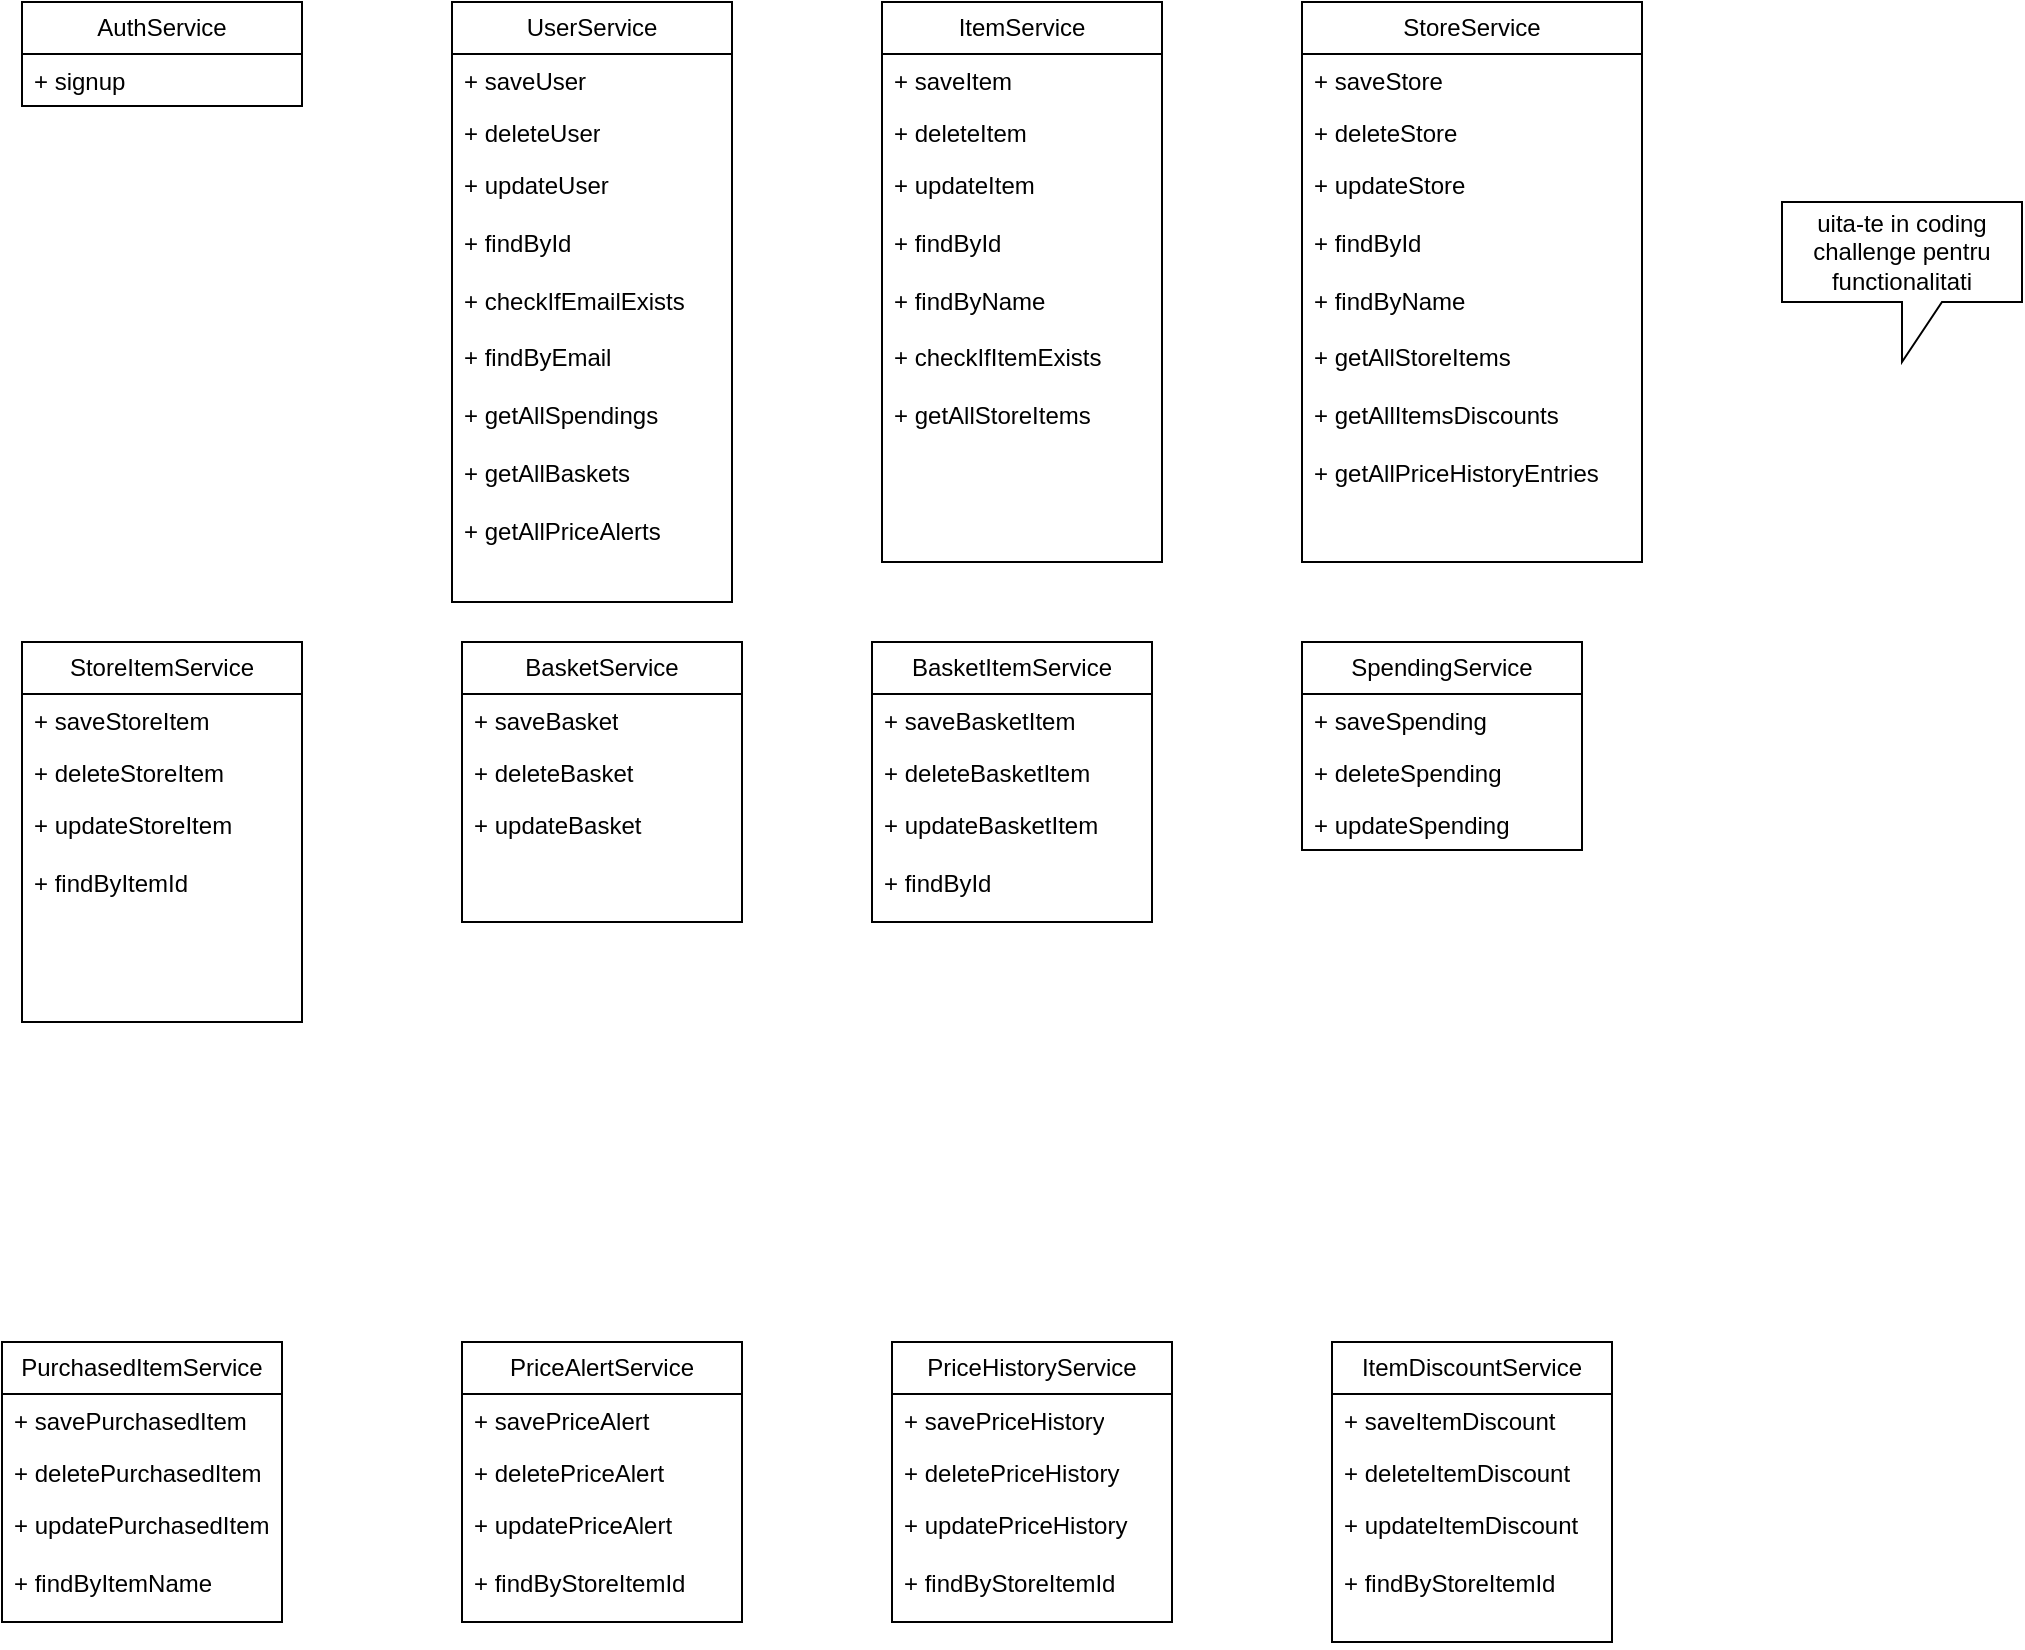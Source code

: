 <mxfile version="27.0.3">
  <diagram name="Page-1" id="W4KxuuQw2pulnPdlfxXu">
    <mxGraphModel dx="1033" dy="677" grid="1" gridSize="10" guides="1" tooltips="1" connect="1" arrows="1" fold="1" page="1" pageScale="1" pageWidth="850" pageHeight="1100" math="0" shadow="0">
      <root>
        <mxCell id="0" />
        <mxCell id="1" parent="0" />
        <mxCell id="ZClThjMRGNY7eiNdOmdP-1" value="AuthService" style="swimlane;fontStyle=0;childLayout=stackLayout;horizontal=1;startSize=26;fillColor=none;horizontalStack=0;resizeParent=1;resizeParentMax=0;resizeLast=0;collapsible=1;marginBottom=0;whiteSpace=wrap;html=1;" parent="1" vertex="1">
          <mxGeometry x="140" y="90" width="140" height="52" as="geometry" />
        </mxCell>
        <mxCell id="ZClThjMRGNY7eiNdOmdP-3" value="+ signup" style="text;strokeColor=none;fillColor=none;align=left;verticalAlign=top;spacingLeft=4;spacingRight=4;overflow=hidden;rotatable=0;points=[[0,0.5],[1,0.5]];portConstraint=eastwest;whiteSpace=wrap;html=1;" parent="ZClThjMRGNY7eiNdOmdP-1" vertex="1">
          <mxGeometry y="26" width="140" height="26" as="geometry" />
        </mxCell>
        <mxCell id="ZClThjMRGNY7eiNdOmdP-5" value="UserService" style="swimlane;fontStyle=0;childLayout=stackLayout;horizontal=1;startSize=26;fillColor=none;horizontalStack=0;resizeParent=1;resizeParentMax=0;resizeLast=0;collapsible=1;marginBottom=0;whiteSpace=wrap;html=1;" parent="1" vertex="1">
          <mxGeometry x="355" y="90" width="140" height="300" as="geometry" />
        </mxCell>
        <mxCell id="ZClThjMRGNY7eiNdOmdP-6" value="+ saveUser" style="text;strokeColor=none;fillColor=none;align=left;verticalAlign=top;spacingLeft=4;spacingRight=4;overflow=hidden;rotatable=0;points=[[0,0.5],[1,0.5]];portConstraint=eastwest;whiteSpace=wrap;html=1;" parent="ZClThjMRGNY7eiNdOmdP-5" vertex="1">
          <mxGeometry y="26" width="140" height="26" as="geometry" />
        </mxCell>
        <mxCell id="ZClThjMRGNY7eiNdOmdP-7" value="+ deleteUser" style="text;strokeColor=none;fillColor=none;align=left;verticalAlign=top;spacingLeft=4;spacingRight=4;overflow=hidden;rotatable=0;points=[[0,0.5],[1,0.5]];portConstraint=eastwest;whiteSpace=wrap;html=1;" parent="ZClThjMRGNY7eiNdOmdP-5" vertex="1">
          <mxGeometry y="52" width="140" height="26" as="geometry" />
        </mxCell>
        <mxCell id="ZClThjMRGNY7eiNdOmdP-8" value="+ updateUser&lt;div&gt;&lt;br&gt;&lt;/div&gt;&lt;div&gt;+ findById&lt;/div&gt;&lt;div&gt;&lt;br&gt;&lt;/div&gt;&lt;div&gt;+ checkIfEmailExists&lt;/div&gt;&lt;div&gt;&lt;br&gt;&lt;/div&gt;&lt;div&gt;+ findByEmail&lt;/div&gt;&lt;div&gt;&lt;br&gt;&lt;/div&gt;&lt;div&gt;+ getAllSpendings&lt;/div&gt;&lt;div&gt;&lt;br&gt;&lt;/div&gt;&lt;div&gt;+ getAllBaskets&lt;/div&gt;&lt;div&gt;&lt;br&gt;&lt;/div&gt;&lt;div&gt;+ getAllPriceAlerts&lt;/div&gt;&lt;div&gt;&lt;br&gt;&lt;/div&gt;" style="text;strokeColor=none;fillColor=none;align=left;verticalAlign=top;spacingLeft=4;spacingRight=4;overflow=hidden;rotatable=0;points=[[0,0.5],[1,0.5]];portConstraint=eastwest;whiteSpace=wrap;html=1;" parent="ZClThjMRGNY7eiNdOmdP-5" vertex="1">
          <mxGeometry y="78" width="140" height="222" as="geometry" />
        </mxCell>
        <mxCell id="ZClThjMRGNY7eiNdOmdP-9" value="ItemService" style="swimlane;fontStyle=0;childLayout=stackLayout;horizontal=1;startSize=26;fillColor=none;horizontalStack=0;resizeParent=1;resizeParentMax=0;resizeLast=0;collapsible=1;marginBottom=0;whiteSpace=wrap;html=1;" parent="1" vertex="1">
          <mxGeometry x="570" y="90" width="140" height="280" as="geometry" />
        </mxCell>
        <mxCell id="ZClThjMRGNY7eiNdOmdP-10" value="+ saveItem" style="text;strokeColor=none;fillColor=none;align=left;verticalAlign=top;spacingLeft=4;spacingRight=4;overflow=hidden;rotatable=0;points=[[0,0.5],[1,0.5]];portConstraint=eastwest;whiteSpace=wrap;html=1;" parent="ZClThjMRGNY7eiNdOmdP-9" vertex="1">
          <mxGeometry y="26" width="140" height="26" as="geometry" />
        </mxCell>
        <mxCell id="ZClThjMRGNY7eiNdOmdP-11" value="+ deleteItem" style="text;strokeColor=none;fillColor=none;align=left;verticalAlign=top;spacingLeft=4;spacingRight=4;overflow=hidden;rotatable=0;points=[[0,0.5],[1,0.5]];portConstraint=eastwest;whiteSpace=wrap;html=1;" parent="ZClThjMRGNY7eiNdOmdP-9" vertex="1">
          <mxGeometry y="52" width="140" height="26" as="geometry" />
        </mxCell>
        <mxCell id="ZClThjMRGNY7eiNdOmdP-12" value="+ updateItem&lt;div&gt;&lt;br&gt;&lt;div&gt;+ findById&lt;/div&gt;&lt;/div&gt;&lt;div&gt;&lt;br&gt;&lt;/div&gt;&lt;div&gt;+ findByName&lt;/div&gt;&lt;div&gt;&lt;br&gt;&lt;/div&gt;&lt;div&gt;+ checkIfItemExists&lt;/div&gt;&lt;div&gt;&lt;br&gt;&lt;/div&gt;&lt;div&gt;+ getAllStoreItems&lt;/div&gt;" style="text;strokeColor=none;fillColor=none;align=left;verticalAlign=top;spacingLeft=4;spacingRight=4;overflow=hidden;rotatable=0;points=[[0,0.5],[1,0.5]];portConstraint=eastwest;whiteSpace=wrap;html=1;" parent="ZClThjMRGNY7eiNdOmdP-9" vertex="1">
          <mxGeometry y="78" width="140" height="202" as="geometry" />
        </mxCell>
        <mxCell id="ZClThjMRGNY7eiNdOmdP-13" value="StoreService" style="swimlane;fontStyle=0;childLayout=stackLayout;horizontal=1;startSize=26;fillColor=none;horizontalStack=0;resizeParent=1;resizeParentMax=0;resizeLast=0;collapsible=1;marginBottom=0;whiteSpace=wrap;html=1;" parent="1" vertex="1">
          <mxGeometry x="780" y="90" width="170" height="280" as="geometry" />
        </mxCell>
        <mxCell id="ZClThjMRGNY7eiNdOmdP-14" value="+ saveStore" style="text;strokeColor=none;fillColor=none;align=left;verticalAlign=top;spacingLeft=4;spacingRight=4;overflow=hidden;rotatable=0;points=[[0,0.5],[1,0.5]];portConstraint=eastwest;whiteSpace=wrap;html=1;" parent="ZClThjMRGNY7eiNdOmdP-13" vertex="1">
          <mxGeometry y="26" width="170" height="26" as="geometry" />
        </mxCell>
        <mxCell id="ZClThjMRGNY7eiNdOmdP-15" value="+ deleteStore" style="text;strokeColor=none;fillColor=none;align=left;verticalAlign=top;spacingLeft=4;spacingRight=4;overflow=hidden;rotatable=0;points=[[0,0.5],[1,0.5]];portConstraint=eastwest;whiteSpace=wrap;html=1;" parent="ZClThjMRGNY7eiNdOmdP-13" vertex="1">
          <mxGeometry y="52" width="170" height="26" as="geometry" />
        </mxCell>
        <mxCell id="ZClThjMRGNY7eiNdOmdP-16" value="+ updateStore&lt;div&gt;&lt;br&gt;&lt;/div&gt;&lt;div&gt;+ findById&lt;/div&gt;&lt;div&gt;&lt;br&gt;&lt;/div&gt;&lt;div&gt;+ findByName&lt;/div&gt;&lt;div&gt;&lt;br&gt;&lt;/div&gt;&lt;div&gt;+ getAllStoreItems&lt;/div&gt;&lt;div&gt;&lt;br&gt;&lt;/div&gt;&lt;div&gt;+ getAllItemsDiscounts&lt;/div&gt;&lt;div&gt;&lt;br&gt;&lt;/div&gt;&lt;div&gt;+ getAllPriceHistoryEntries&lt;/div&gt;" style="text;strokeColor=none;fillColor=none;align=left;verticalAlign=top;spacingLeft=4;spacingRight=4;overflow=hidden;rotatable=0;points=[[0,0.5],[1,0.5]];portConstraint=eastwest;whiteSpace=wrap;html=1;" parent="ZClThjMRGNY7eiNdOmdP-13" vertex="1">
          <mxGeometry y="78" width="170" height="202" as="geometry" />
        </mxCell>
        <mxCell id="ZClThjMRGNY7eiNdOmdP-17" value="BasketService" style="swimlane;fontStyle=0;childLayout=stackLayout;horizontal=1;startSize=26;fillColor=none;horizontalStack=0;resizeParent=1;resizeParentMax=0;resizeLast=0;collapsible=1;marginBottom=0;whiteSpace=wrap;html=1;" parent="1" vertex="1">
          <mxGeometry x="360" y="410" width="140" height="140" as="geometry" />
        </mxCell>
        <mxCell id="ZClThjMRGNY7eiNdOmdP-18" value="+ saveBasket" style="text;strokeColor=none;fillColor=none;align=left;verticalAlign=top;spacingLeft=4;spacingRight=4;overflow=hidden;rotatable=0;points=[[0,0.5],[1,0.5]];portConstraint=eastwest;whiteSpace=wrap;html=1;" parent="ZClThjMRGNY7eiNdOmdP-17" vertex="1">
          <mxGeometry y="26" width="140" height="26" as="geometry" />
        </mxCell>
        <mxCell id="ZClThjMRGNY7eiNdOmdP-19" value="+ deleteBasket" style="text;strokeColor=none;fillColor=none;align=left;verticalAlign=top;spacingLeft=4;spacingRight=4;overflow=hidden;rotatable=0;points=[[0,0.5],[1,0.5]];portConstraint=eastwest;whiteSpace=wrap;html=1;" parent="ZClThjMRGNY7eiNdOmdP-17" vertex="1">
          <mxGeometry y="52" width="140" height="26" as="geometry" />
        </mxCell>
        <mxCell id="ZClThjMRGNY7eiNdOmdP-20" value="+ updateBasket&lt;div&gt;&lt;br&gt;&lt;/div&gt;" style="text;strokeColor=none;fillColor=none;align=left;verticalAlign=top;spacingLeft=4;spacingRight=4;overflow=hidden;rotatable=0;points=[[0,0.5],[1,0.5]];portConstraint=eastwest;whiteSpace=wrap;html=1;" parent="ZClThjMRGNY7eiNdOmdP-17" vertex="1">
          <mxGeometry y="78" width="140" height="62" as="geometry" />
        </mxCell>
        <mxCell id="ZClThjMRGNY7eiNdOmdP-21" value="BasketItemService" style="swimlane;fontStyle=0;childLayout=stackLayout;horizontal=1;startSize=26;fillColor=none;horizontalStack=0;resizeParent=1;resizeParentMax=0;resizeLast=0;collapsible=1;marginBottom=0;whiteSpace=wrap;html=1;" parent="1" vertex="1">
          <mxGeometry x="565" y="410" width="140" height="140" as="geometry" />
        </mxCell>
        <mxCell id="ZClThjMRGNY7eiNdOmdP-22" value="+ saveBasketItem" style="text;strokeColor=none;fillColor=none;align=left;verticalAlign=top;spacingLeft=4;spacingRight=4;overflow=hidden;rotatable=0;points=[[0,0.5],[1,0.5]];portConstraint=eastwest;whiteSpace=wrap;html=1;" parent="ZClThjMRGNY7eiNdOmdP-21" vertex="1">
          <mxGeometry y="26" width="140" height="26" as="geometry" />
        </mxCell>
        <mxCell id="ZClThjMRGNY7eiNdOmdP-23" value="+ deleteBasketItem" style="text;strokeColor=none;fillColor=none;align=left;verticalAlign=top;spacingLeft=4;spacingRight=4;overflow=hidden;rotatable=0;points=[[0,0.5],[1,0.5]];portConstraint=eastwest;whiteSpace=wrap;html=1;" parent="ZClThjMRGNY7eiNdOmdP-21" vertex="1">
          <mxGeometry y="52" width="140" height="26" as="geometry" />
        </mxCell>
        <mxCell id="ZClThjMRGNY7eiNdOmdP-24" value="+ updateBasketItem&lt;div&gt;&lt;br&gt;&lt;/div&gt;&lt;div&gt;+ findById&lt;/div&gt;" style="text;strokeColor=none;fillColor=none;align=left;verticalAlign=top;spacingLeft=4;spacingRight=4;overflow=hidden;rotatable=0;points=[[0,0.5],[1,0.5]];portConstraint=eastwest;whiteSpace=wrap;html=1;" parent="ZClThjMRGNY7eiNdOmdP-21" vertex="1">
          <mxGeometry y="78" width="140" height="62" as="geometry" />
        </mxCell>
        <mxCell id="ZClThjMRGNY7eiNdOmdP-25" value="SpendingService" style="swimlane;fontStyle=0;childLayout=stackLayout;horizontal=1;startSize=26;fillColor=none;horizontalStack=0;resizeParent=1;resizeParentMax=0;resizeLast=0;collapsible=1;marginBottom=0;whiteSpace=wrap;html=1;" parent="1" vertex="1">
          <mxGeometry x="780" y="410" width="140" height="104" as="geometry" />
        </mxCell>
        <mxCell id="ZClThjMRGNY7eiNdOmdP-26" value="+ saveSpending" style="text;strokeColor=none;fillColor=none;align=left;verticalAlign=top;spacingLeft=4;spacingRight=4;overflow=hidden;rotatable=0;points=[[0,0.5],[1,0.5]];portConstraint=eastwest;whiteSpace=wrap;html=1;" parent="ZClThjMRGNY7eiNdOmdP-25" vertex="1">
          <mxGeometry y="26" width="140" height="26" as="geometry" />
        </mxCell>
        <mxCell id="ZClThjMRGNY7eiNdOmdP-27" value="+ deleteSpending" style="text;strokeColor=none;fillColor=none;align=left;verticalAlign=top;spacingLeft=4;spacingRight=4;overflow=hidden;rotatable=0;points=[[0,0.5],[1,0.5]];portConstraint=eastwest;whiteSpace=wrap;html=1;" parent="ZClThjMRGNY7eiNdOmdP-25" vertex="1">
          <mxGeometry y="52" width="140" height="26" as="geometry" />
        </mxCell>
        <mxCell id="ZClThjMRGNY7eiNdOmdP-28" value="+ updateSpending" style="text;strokeColor=none;fillColor=none;align=left;verticalAlign=top;spacingLeft=4;spacingRight=4;overflow=hidden;rotatable=0;points=[[0,0.5],[1,0.5]];portConstraint=eastwest;whiteSpace=wrap;html=1;" parent="ZClThjMRGNY7eiNdOmdP-25" vertex="1">
          <mxGeometry y="78" width="140" height="26" as="geometry" />
        </mxCell>
        <mxCell id="ZClThjMRGNY7eiNdOmdP-29" value="StoreItemService" style="swimlane;fontStyle=0;childLayout=stackLayout;horizontal=1;startSize=26;fillColor=none;horizontalStack=0;resizeParent=1;resizeParentMax=0;resizeLast=0;collapsible=1;marginBottom=0;whiteSpace=wrap;html=1;" parent="1" vertex="1">
          <mxGeometry x="140" y="410" width="140" height="190" as="geometry" />
        </mxCell>
        <mxCell id="ZClThjMRGNY7eiNdOmdP-30" value="+ saveStoreItem" style="text;strokeColor=none;fillColor=none;align=left;verticalAlign=top;spacingLeft=4;spacingRight=4;overflow=hidden;rotatable=0;points=[[0,0.5],[1,0.5]];portConstraint=eastwest;whiteSpace=wrap;html=1;" parent="ZClThjMRGNY7eiNdOmdP-29" vertex="1">
          <mxGeometry y="26" width="140" height="26" as="geometry" />
        </mxCell>
        <mxCell id="ZClThjMRGNY7eiNdOmdP-31" value="+ deleteStoreItem" style="text;strokeColor=none;fillColor=none;align=left;verticalAlign=top;spacingLeft=4;spacingRight=4;overflow=hidden;rotatable=0;points=[[0,0.5],[1,0.5]];portConstraint=eastwest;whiteSpace=wrap;html=1;" parent="ZClThjMRGNY7eiNdOmdP-29" vertex="1">
          <mxGeometry y="52" width="140" height="26" as="geometry" />
        </mxCell>
        <mxCell id="ZClThjMRGNY7eiNdOmdP-32" value="+ updateStoreItem&lt;div&gt;&lt;br&gt;&lt;/div&gt;&lt;div&gt;+ findByItemId&lt;/div&gt;&lt;div&gt;&lt;br&gt;&lt;/div&gt;&lt;div&gt;&lt;br&gt;&lt;/div&gt;" style="text;strokeColor=none;fillColor=none;align=left;verticalAlign=top;spacingLeft=4;spacingRight=4;overflow=hidden;rotatable=0;points=[[0,0.5],[1,0.5]];portConstraint=eastwest;whiteSpace=wrap;html=1;" parent="ZClThjMRGNY7eiNdOmdP-29" vertex="1">
          <mxGeometry y="78" width="140" height="112" as="geometry" />
        </mxCell>
        <mxCell id="ZClThjMRGNY7eiNdOmdP-33" value="ItemDiscountService" style="swimlane;fontStyle=0;childLayout=stackLayout;horizontal=1;startSize=26;fillColor=none;horizontalStack=0;resizeParent=1;resizeParentMax=0;resizeLast=0;collapsible=1;marginBottom=0;whiteSpace=wrap;html=1;" parent="1" vertex="1">
          <mxGeometry x="795" y="760" width="140" height="150" as="geometry" />
        </mxCell>
        <mxCell id="ZClThjMRGNY7eiNdOmdP-34" value="+ saveItemDiscount" style="text;strokeColor=none;fillColor=none;align=left;verticalAlign=top;spacingLeft=4;spacingRight=4;overflow=hidden;rotatable=0;points=[[0,0.5],[1,0.5]];portConstraint=eastwest;whiteSpace=wrap;html=1;" parent="ZClThjMRGNY7eiNdOmdP-33" vertex="1">
          <mxGeometry y="26" width="140" height="26" as="geometry" />
        </mxCell>
        <mxCell id="ZClThjMRGNY7eiNdOmdP-35" value="+ deleteItemDiscount" style="text;strokeColor=none;fillColor=none;align=left;verticalAlign=top;spacingLeft=4;spacingRight=4;overflow=hidden;rotatable=0;points=[[0,0.5],[1,0.5]];portConstraint=eastwest;whiteSpace=wrap;html=1;" parent="ZClThjMRGNY7eiNdOmdP-33" vertex="1">
          <mxGeometry y="52" width="140" height="26" as="geometry" />
        </mxCell>
        <mxCell id="ZClThjMRGNY7eiNdOmdP-36" value="+ updateItemDiscount&lt;div&gt;&lt;br&gt;&lt;/div&gt;&lt;div&gt;+ findByStoreItemId&lt;/div&gt;" style="text;strokeColor=none;fillColor=none;align=left;verticalAlign=top;spacingLeft=4;spacingRight=4;overflow=hidden;rotatable=0;points=[[0,0.5],[1,0.5]];portConstraint=eastwest;whiteSpace=wrap;html=1;" parent="ZClThjMRGNY7eiNdOmdP-33" vertex="1">
          <mxGeometry y="78" width="140" height="72" as="geometry" />
        </mxCell>
        <mxCell id="ZClThjMRGNY7eiNdOmdP-37" value="PriceAlertService" style="swimlane;fontStyle=0;childLayout=stackLayout;horizontal=1;startSize=26;fillColor=none;horizontalStack=0;resizeParent=1;resizeParentMax=0;resizeLast=0;collapsible=1;marginBottom=0;whiteSpace=wrap;html=1;" parent="1" vertex="1">
          <mxGeometry x="360" y="760" width="140" height="140" as="geometry" />
        </mxCell>
        <mxCell id="ZClThjMRGNY7eiNdOmdP-38" value="+ savePriceAlert" style="text;strokeColor=none;fillColor=none;align=left;verticalAlign=top;spacingLeft=4;spacingRight=4;overflow=hidden;rotatable=0;points=[[0,0.5],[1,0.5]];portConstraint=eastwest;whiteSpace=wrap;html=1;" parent="ZClThjMRGNY7eiNdOmdP-37" vertex="1">
          <mxGeometry y="26" width="140" height="26" as="geometry" />
        </mxCell>
        <mxCell id="ZClThjMRGNY7eiNdOmdP-39" value="+ deletePriceAlert" style="text;strokeColor=none;fillColor=none;align=left;verticalAlign=top;spacingLeft=4;spacingRight=4;overflow=hidden;rotatable=0;points=[[0,0.5],[1,0.5]];portConstraint=eastwest;whiteSpace=wrap;html=1;" parent="ZClThjMRGNY7eiNdOmdP-37" vertex="1">
          <mxGeometry y="52" width="140" height="26" as="geometry" />
        </mxCell>
        <mxCell id="ZClThjMRGNY7eiNdOmdP-40" value="+ updatePriceAlert&lt;div&gt;&lt;br&gt;&lt;/div&gt;&lt;div&gt;+ findByStoreItemId&lt;/div&gt;" style="text;strokeColor=none;fillColor=none;align=left;verticalAlign=top;spacingLeft=4;spacingRight=4;overflow=hidden;rotatable=0;points=[[0,0.5],[1,0.5]];portConstraint=eastwest;whiteSpace=wrap;html=1;" parent="ZClThjMRGNY7eiNdOmdP-37" vertex="1">
          <mxGeometry y="78" width="140" height="62" as="geometry" />
        </mxCell>
        <mxCell id="ZClThjMRGNY7eiNdOmdP-41" value="PriceHistoryService" style="swimlane;fontStyle=0;childLayout=stackLayout;horizontal=1;startSize=26;fillColor=none;horizontalStack=0;resizeParent=1;resizeParentMax=0;resizeLast=0;collapsible=1;marginBottom=0;whiteSpace=wrap;html=1;" parent="1" vertex="1">
          <mxGeometry x="575" y="760" width="140" height="140" as="geometry" />
        </mxCell>
        <mxCell id="ZClThjMRGNY7eiNdOmdP-42" value="+ savePriceHistory" style="text;strokeColor=none;fillColor=none;align=left;verticalAlign=top;spacingLeft=4;spacingRight=4;overflow=hidden;rotatable=0;points=[[0,0.5],[1,0.5]];portConstraint=eastwest;whiteSpace=wrap;html=1;" parent="ZClThjMRGNY7eiNdOmdP-41" vertex="1">
          <mxGeometry y="26" width="140" height="26" as="geometry" />
        </mxCell>
        <mxCell id="ZClThjMRGNY7eiNdOmdP-43" value="+ deletePriceHistory" style="text;strokeColor=none;fillColor=none;align=left;verticalAlign=top;spacingLeft=4;spacingRight=4;overflow=hidden;rotatable=0;points=[[0,0.5],[1,0.5]];portConstraint=eastwest;whiteSpace=wrap;html=1;" parent="ZClThjMRGNY7eiNdOmdP-41" vertex="1">
          <mxGeometry y="52" width="140" height="26" as="geometry" />
        </mxCell>
        <mxCell id="ZClThjMRGNY7eiNdOmdP-44" value="+ updatePriceHistory&lt;div&gt;&lt;br&gt;&lt;/div&gt;&lt;div&gt;+ findByStoreItemId&lt;/div&gt;" style="text;strokeColor=none;fillColor=none;align=left;verticalAlign=top;spacingLeft=4;spacingRight=4;overflow=hidden;rotatable=0;points=[[0,0.5],[1,0.5]];portConstraint=eastwest;whiteSpace=wrap;html=1;" parent="ZClThjMRGNY7eiNdOmdP-41" vertex="1">
          <mxGeometry y="78" width="140" height="62" as="geometry" />
        </mxCell>
        <mxCell id="ZClThjMRGNY7eiNdOmdP-45" value="PurchasedItemService" style="swimlane;fontStyle=0;childLayout=stackLayout;horizontal=1;startSize=26;fillColor=none;horizontalStack=0;resizeParent=1;resizeParentMax=0;resizeLast=0;collapsible=1;marginBottom=0;whiteSpace=wrap;html=1;" parent="1" vertex="1">
          <mxGeometry x="130" y="760" width="140" height="140" as="geometry" />
        </mxCell>
        <mxCell id="ZClThjMRGNY7eiNdOmdP-46" value="+ savePurchasedItem" style="text;strokeColor=none;fillColor=none;align=left;verticalAlign=top;spacingLeft=4;spacingRight=4;overflow=hidden;rotatable=0;points=[[0,0.5],[1,0.5]];portConstraint=eastwest;whiteSpace=wrap;html=1;" parent="ZClThjMRGNY7eiNdOmdP-45" vertex="1">
          <mxGeometry y="26" width="140" height="26" as="geometry" />
        </mxCell>
        <mxCell id="ZClThjMRGNY7eiNdOmdP-47" value="+ deletePurchasedItem" style="text;strokeColor=none;fillColor=none;align=left;verticalAlign=top;spacingLeft=4;spacingRight=4;overflow=hidden;rotatable=0;points=[[0,0.5],[1,0.5]];portConstraint=eastwest;whiteSpace=wrap;html=1;" parent="ZClThjMRGNY7eiNdOmdP-45" vertex="1">
          <mxGeometry y="52" width="140" height="26" as="geometry" />
        </mxCell>
        <mxCell id="ZClThjMRGNY7eiNdOmdP-48" value="+ updatePurchasedItem&lt;div&gt;&lt;br&gt;&lt;/div&gt;&lt;div&gt;+ findByItemName&lt;/div&gt;" style="text;strokeColor=none;fillColor=none;align=left;verticalAlign=top;spacingLeft=4;spacingRight=4;overflow=hidden;rotatable=0;points=[[0,0.5],[1,0.5]];portConstraint=eastwest;whiteSpace=wrap;html=1;" parent="ZClThjMRGNY7eiNdOmdP-45" vertex="1">
          <mxGeometry y="78" width="140" height="62" as="geometry" />
        </mxCell>
        <mxCell id="ZClThjMRGNY7eiNdOmdP-49" value="uita-te in coding challenge pentru functionalitati" style="shape=callout;whiteSpace=wrap;html=1;perimeter=calloutPerimeter;" parent="1" vertex="1">
          <mxGeometry x="1020" y="190" width="120" height="80" as="geometry" />
        </mxCell>
      </root>
    </mxGraphModel>
  </diagram>
</mxfile>
